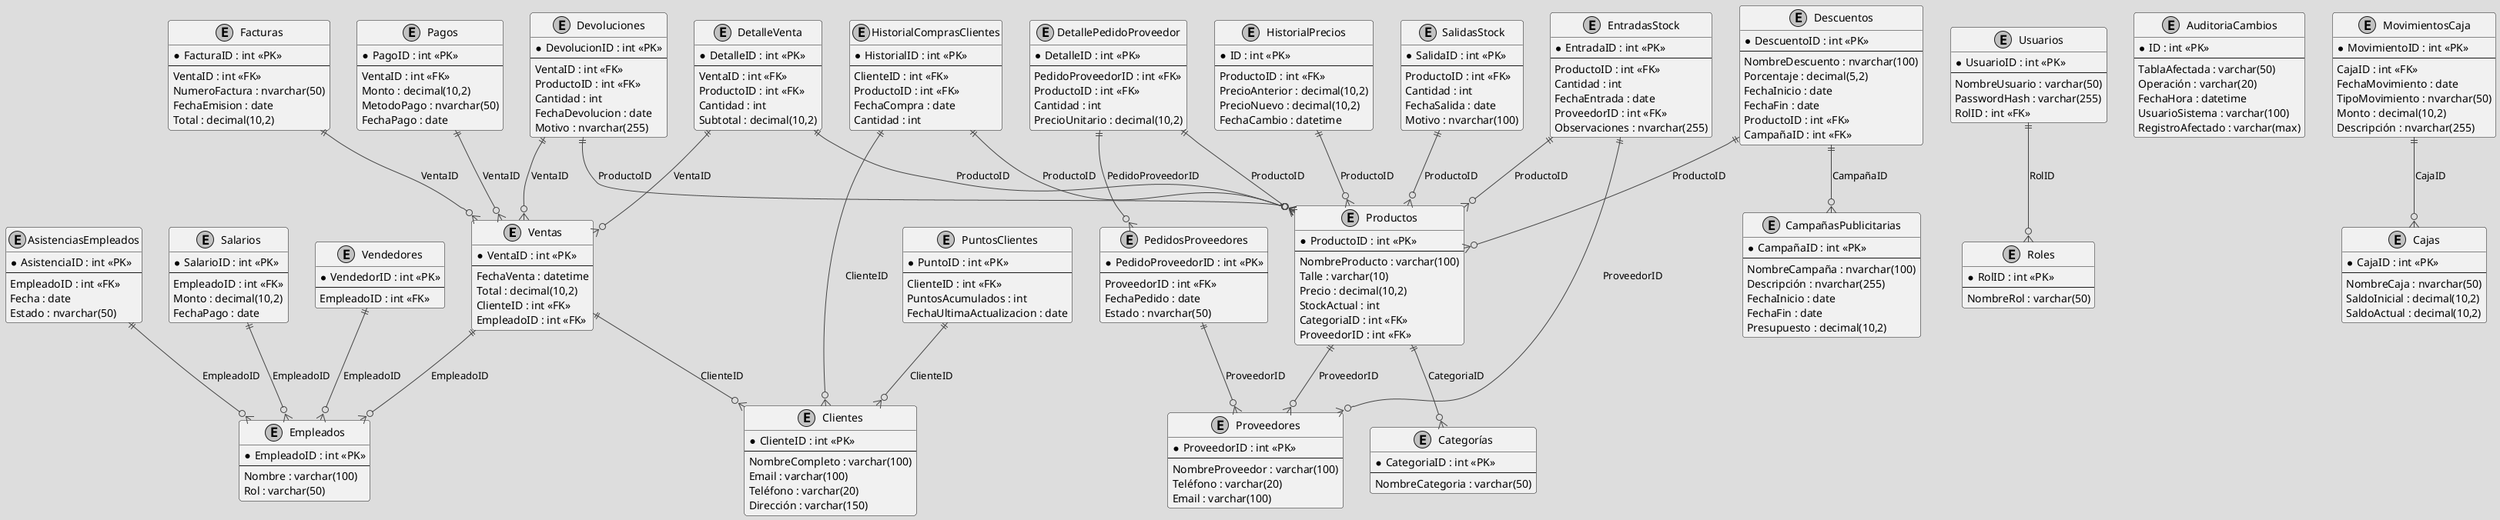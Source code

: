 @startuml
!theme toy
skinparam monochrome true

' Entities and Attributes
entity "Ventas" {
  * VentaID : int <<PK>>
  --
  FechaVenta : datetime
  Total : decimal(10,2)
  ClienteID : int <<FK>>
  EmpleadoID : int <<FK>>
}

entity "Vendedores" {
  * VendedorID : int <<PK>>
  --
  EmpleadoID : int <<FK>>
}

entity "Usuarios" {
  * UsuarioID : int <<PK>>
  --
  NombreUsuario : varchar(50)
  PasswordHash : varchar(255)
  RolID : int <<FK>>
}

entity "Roles" {
  * RolID : int <<PK>>
  --
  NombreRol : varchar(50)
}

entity "Proveedores" {
  * ProveedorID : int <<PK>>
  --
  NombreProveedor : varchar(100)
  Teléfono : varchar(20)
  Email : varchar(100)
}

entity "Productos" {
  * ProductoID : int <<PK>>
  --
  NombreProducto : varchar(100)
  Talle : varchar(10)
  Precio : decimal(10,2)
  StockActual : int
  CategoriaID : int <<FK>>
  ProveedorID : int <<FK>>
}

entity "HistorialPrecios" {
  * ID : int <<PK>>
  --
  ProductoID : int <<FK>>
  PrecioAnterior : decimal(10,2)
  PrecioNuevo : decimal(10,2)
  FechaCambio : datetime
}

entity "Empleados" {
  * EmpleadoID : int <<PK>>
  --
  Nombre : varchar(100)
  Rol : varchar(50)
}

entity "DetalleVenta" {
  * DetalleID : int <<PK>>
  --
  VentaID : int <<FK>>
  ProductoID : int <<FK>>
  Cantidad : int
  Subtotal : decimal(10,2)
}

entity "Clientes" {
  * ClienteID : int <<PK>>
  --
  NombreCompleto : varchar(100)
  Email : varchar(100)
  Teléfono : varchar(20)
  Dirección : varchar(150)
}

entity "Categorías" {
  * CategoriaID : int <<PK>>
  --
  NombreCategoria : varchar(50)
}

entity "AuditoriaCambios" {
  * ID : int <<PK>>
  --
  TablaAfectada : varchar(50)
  Operación : varchar(20)
  FechaHora : datetime
  UsuarioSistema : varchar(100)
  RegistroAfectado : varchar(max)
}

entity "EntradasStock" {
  * EntradaID : int <<PK>>
  --
  ProductoID : int <<FK>>
  Cantidad : int
  FechaEntrada : date
  ProveedorID : int <<FK>>
  Observaciones : nvarchar(255)
}

entity "SalidasStock" {
  * SalidaID : int <<PK>>
  --
  ProductoID : int <<FK>>
  Cantidad : int
  FechaSalida : date
  Motivo : nvarchar(100)
}

entity "Pagos" {
  * PagoID : int <<PK>>
  --
  VentaID : int <<FK>>
  Monto : decimal(10,2)
  MetodoPago : nvarchar(50)
  FechaPago : date
}

entity "Facturas" {
  * FacturaID : int <<PK>>
  --
  VentaID : int <<FK>>
  NumeroFactura : nvarchar(50)
  FechaEmision : date
  Total : decimal(10,2)
}

entity "Descuentos" {
  * DescuentoID : int <<PK>>
  --
  NombreDescuento : nvarchar(100)
  Porcentaje : decimal(5,2)
  FechaInicio : date
  FechaFin : date
  ProductoID : int <<FK>>
  CampañaID : int <<FK>>
}

entity "HistorialComprasClientes" {
  * HistorialID : int <<PK>>
  --
  ClienteID : int <<FK>>
  ProductoID : int <<FK>>
  FechaCompra : date
  Cantidad : int
}

entity "AsistenciasEmpleados" {
  * AsistenciaID : int <<PK>>
  --
  EmpleadoID : int <<FK>>
  Fecha : date
  Estado : nvarchar(50)
}

entity "Salarios" {
  * SalarioID : int <<PK>>
  --
  EmpleadoID : int <<FK>>
  Monto : decimal(10,2)
  FechaPago : date
}

entity "Devoluciones" {
  * DevolucionID : int <<PK>>
  --
  VentaID : int <<FK>>
  ProductoID : int <<FK>>
  Cantidad : int
  FechaDevolucion : date
  Motivo : nvarchar(255)
}

entity "PedidosProveedores" {
  * PedidoProveedorID : int <<PK>>
  --
  ProveedorID : int <<FK>>
  FechaPedido : date
  Estado : nvarchar(50)
}

entity "DetallePedidoProveedor" {
  * DetalleID : int <<PK>>
  --
  PedidoProveedorID : int <<FK>>
  ProductoID : int <<FK>>
  Cantidad : int
  PrecioUnitario : decimal(10,2)
}

entity "Cajas" {
  * CajaID : int <<PK>>
  --
  NombreCaja : nvarchar(50)
  SaldoInicial : decimal(10,2)
  SaldoActual : decimal(10,2)
}

entity "MovimientosCaja" {
  * MovimientoID : int <<PK>>
  --
  CajaID : int <<FK>>
  FechaMovimiento : date
  TipoMovimiento : nvarchar(50)
  Monto : decimal(10,2)
  Descripción : nvarchar(255)
}

entity "PuntosClientes" {
  * PuntoID : int <<PK>>
  --
  ClienteID : int <<FK>>
  PuntosAcumulados : int
  FechaUltimaActualizacion : date
}

entity "CampañasPublicitarias" {
  * CampañaID : int <<PK>>
  --
  NombreCampaña : nvarchar(100)
  Descripción : nvarchar(255)
  FechaInicio : date
  FechaFin : date
  Presupuesto : decimal(10,2)
}

' Relationships
Ventas ||--o{ Clientes : ClienteID
Ventas ||--o{ Empleados : EmpleadoID
Vendedores ||--o{ Empleados : EmpleadoID
Usuarios ||--o{ Roles : RolID
Productos ||--o{ Categorías : CategoriaID
Productos ||--o{ Proveedores : ProveedorID
HistorialPrecios ||--o{ Productos : ProductoID
DetalleVenta ||--o{ Ventas : VentaID
DetalleVenta ||--o{ Productos : ProductoID
EntradasStock ||--o{ Productos : ProductoID
EntradasStock ||--o{ Proveedores : ProveedorID
SalidasStock ||--o{ Productos : ProductoID
Pagos ||--o{ Ventas : VentaID
Facturas ||--o{ Ventas : VentaID
HistorialComprasClientes ||--o{ Clientes : ClienteID
HistorialComprasClientes ||--o{ Productos : ProductoID
AsistenciasEmpleados ||--o{ Empleados : EmpleadoID
Salarios ||--o{ Empleados : EmpleadoID
Devoluciones ||--o{ Ventas : VentaID
Devoluciones ||--o{ Productos : ProductoID
PedidosProveedores ||--o{ Proveedores : ProveedorID
DetallePedidoProveedor ||--o{ PedidosProveedores : PedidoProveedorID
DetallePedidoProveedor ||--o{ Productos : ProductoID
MovimientosCaja ||--o{ Cajas : CajaID
PuntosClientes ||--o{ Clientes : ClienteID
Descuentos ||--o{ Productos : ProductoID
Descuentos ||--o{ CampañasPublicitarias : CampañaID
@enduml
